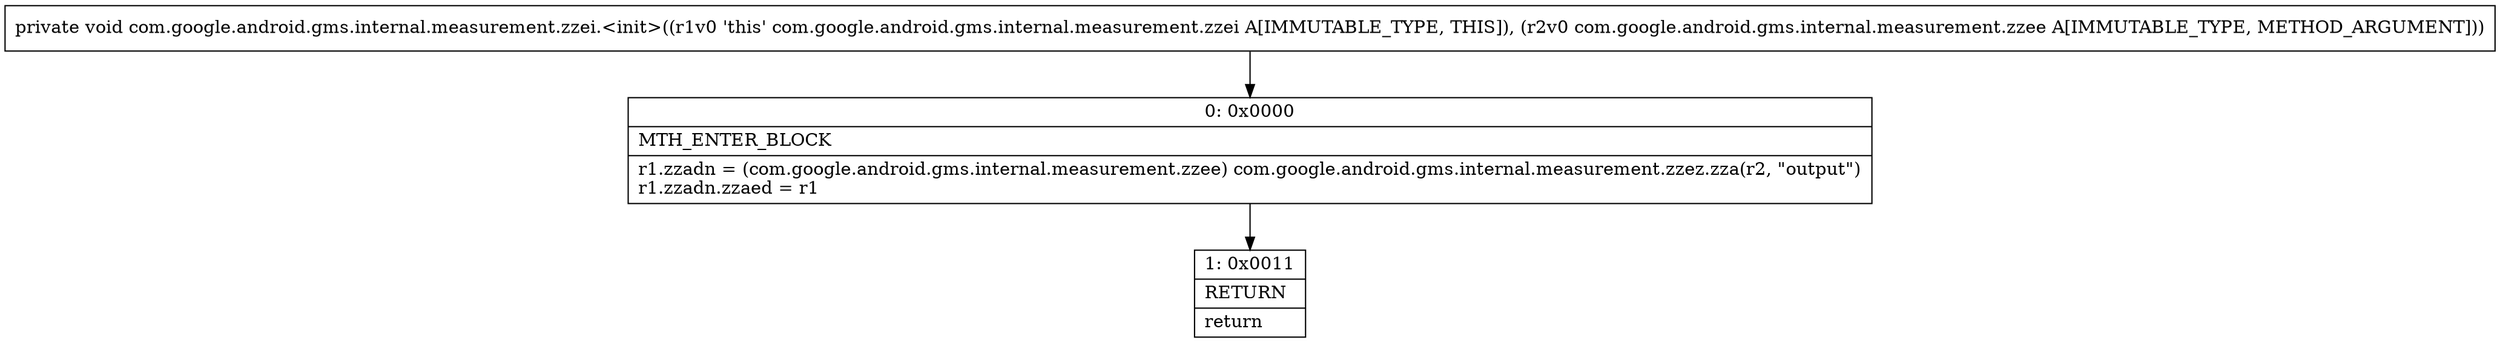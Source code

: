 digraph "CFG forcom.google.android.gms.internal.measurement.zzei.\<init\>(Lcom\/google\/android\/gms\/internal\/measurement\/zzee;)V" {
Node_0 [shape=record,label="{0\:\ 0x0000|MTH_ENTER_BLOCK\l|r1.zzadn = (com.google.android.gms.internal.measurement.zzee) com.google.android.gms.internal.measurement.zzez.zza(r2, \"output\")\lr1.zzadn.zzaed = r1\l}"];
Node_1 [shape=record,label="{1\:\ 0x0011|RETURN\l|return\l}"];
MethodNode[shape=record,label="{private void com.google.android.gms.internal.measurement.zzei.\<init\>((r1v0 'this' com.google.android.gms.internal.measurement.zzei A[IMMUTABLE_TYPE, THIS]), (r2v0 com.google.android.gms.internal.measurement.zzee A[IMMUTABLE_TYPE, METHOD_ARGUMENT])) }"];
MethodNode -> Node_0;
Node_0 -> Node_1;
}

